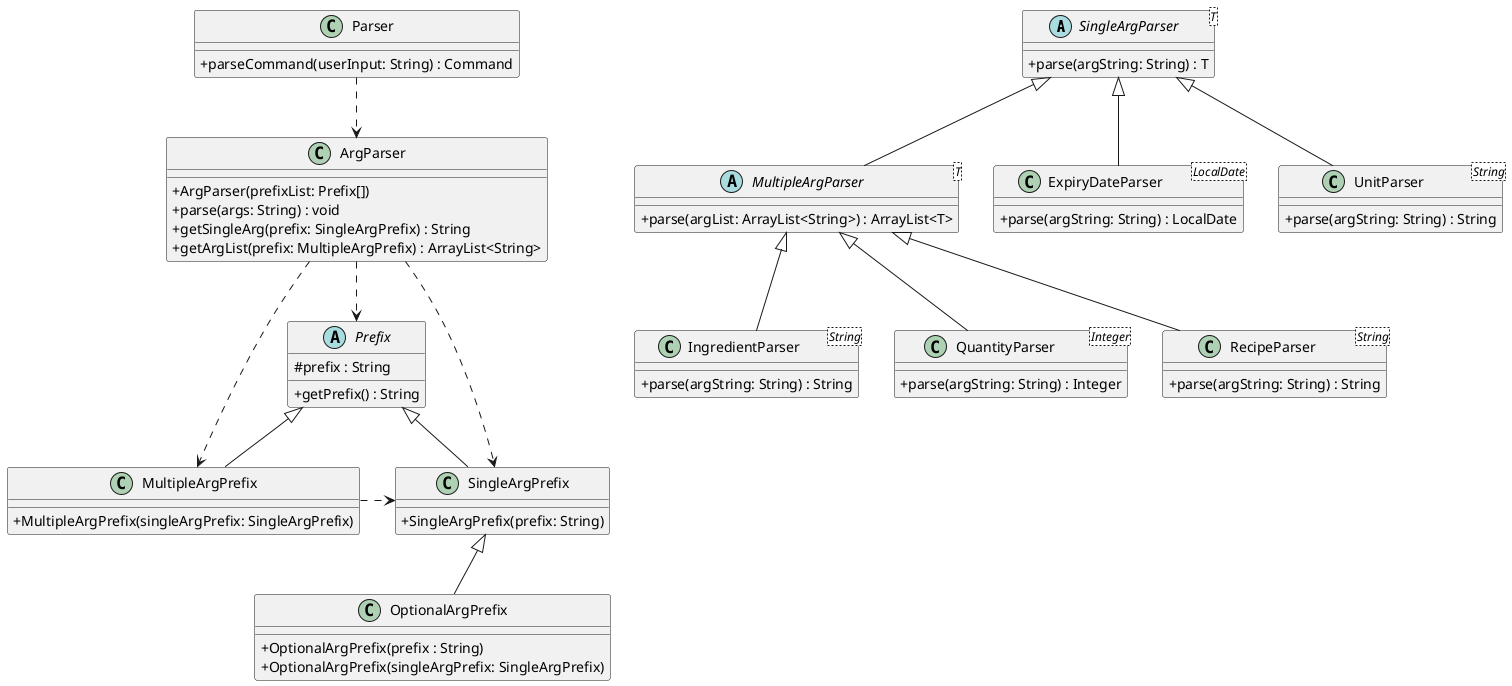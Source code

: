 @startuml
'https://plantuml.com/class-diagram
skinparam classAttributeIconSize 0

together {
    abstract class SingleArgParser<T> {
        +parse(argString: String) : T
    }
    abstract class MultipleArgParser<T> extends SingleArgParser {
        +parse(argList: ArrayList<String>) : ArrayList<T>
    }
    class ExpiryDateParser<LocalDate> extends SingleArgParser {
        +parse(argString: String) : LocalDate
    }
    class IngredientParser<String> extends MultipleArgParser {
        +parse(argString: String) : String
    }
    class QuantityParser<Integer> extends MultipleArgParser {
        +parse(argString: String) : Integer
    }
    class RecipeParser<String> extends MultipleArgParser {
        +parse(argString: String) : String
    }
    class UnitParser<String> extends SingleArgParser {
        +parse(argString: String) : String
    }
}

together {
    abstract class Prefix {
    #prefix : String
    +getPrefix() : String
}
class SingleArgPrefix extends Prefix {
    +SingleArgPrefix(prefix: String)
}
class MultipleArgPrefix extends Prefix {
    +MultipleArgPrefix(singleArgPrefix: SingleArgPrefix)
}
class OptionalArgPrefix extends SingleArgPrefix {
    +OptionalArgPrefix(prefix : String)
    +OptionalArgPrefix(singleArgPrefix: SingleArgPrefix)
}

class ArgParser {
    +ArgParser(prefixList: Prefix[])
    +parse(args: String) : void
    +getSingleArg(prefix: SingleArgPrefix) : String
    +getArgList(prefix: MultipleArgPrefix) : ArrayList<String>
}
class Parser {
    +parseCommand(userInput: String) : Command
}

ArgParser ..> Prefix
ArgParser ..> SingleArgPrefix
ArgParser ..> MultipleArgPrefix
Parser ..> ArgParser
MultipleArgPrefix .> SingleArgPrefix


@enduml
